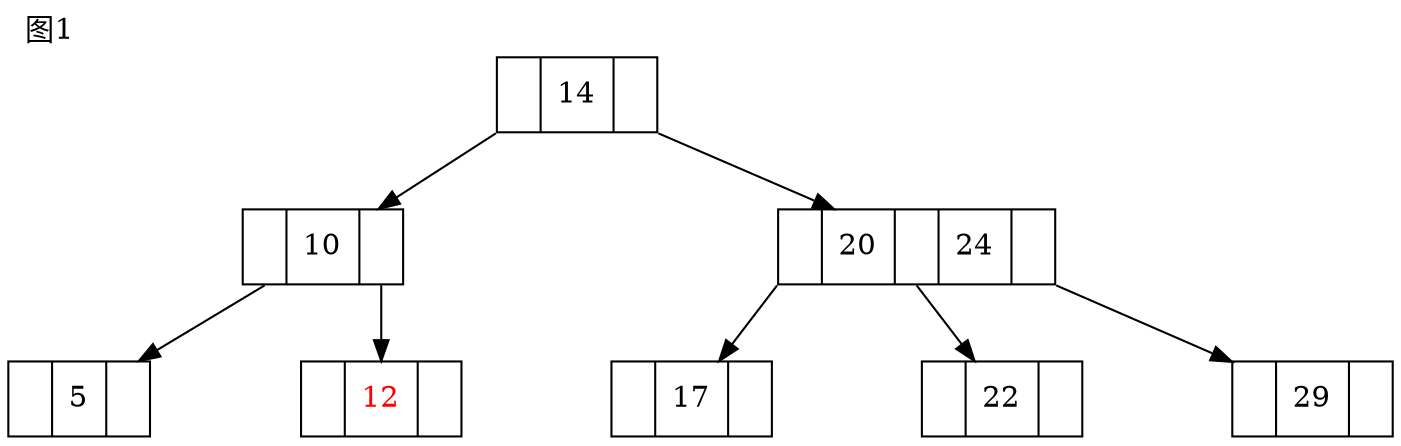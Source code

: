 digraph g{
node[shape=record];
//mindist=5.0;
nodesep=1;
edge[minlen=1.8];
splines="line";
label="图1";
labeljust=l;
labelloc=t;

n1[label="<f1> | 14 | <f2>"];
n2[label="<f1> | 10 | <f2>"];
n3[label="<f1> | 20 | <f2> | 24 | <f3>"];
n4[label="<f1> | 5 | <f2>"];
n5[label="<f1> | 12 | <f2>", fontcolor="red"];
n6[label="<f1> | 17 | <f2>"];
n7[label="<f1> | 22 | <f2>"];
n8[label="<f1> | 29 | <f2>"];

n1:f1->n2[tailport=sw];
n1:f2->n3[tailport=se];
n2:f1->n4;
n2:f2->n5;
n3:f1->n6[tailport=sw];
n3:f2->n7;
n3:f3->n8[tailport=se];

}
